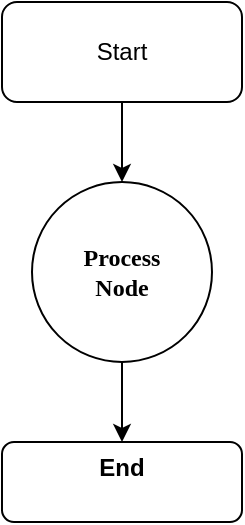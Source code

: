 <mxfile>
    <diagram id="DJbqH1oENK2WMtfkHrCr" name="Page-1">
        <mxGraphModel dx="362" dy="313" grid="1" gridSize="10" guides="1" tooltips="1" connect="1" arrows="1" fold="1" page="1" pageScale="1" pageWidth="850" pageHeight="1100" math="0" shadow="0">
            <root>
                <mxCell id="0"/>
                <mxCell id="1" parent="0"/>
                <mxCell id="11" style="edgeStyle=none;html=1;exitX=0.5;exitY=1;exitDx=0;exitDy=0;entryX=0.5;entryY=0;entryDx=0;entryDy=0;" edge="1" parent="1" source="2" target="10">
                    <mxGeometry relative="1" as="geometry"/>
                </mxCell>
                <mxCell id="2" value="Process&lt;div&gt;Node&lt;/div&gt;" style="ellipse;whiteSpace=wrap;html=1;aspect=fixed;fontFamily=Verdana;fontStyle=1" vertex="1" parent="1">
                    <mxGeometry x="125" y="270" width="90" height="90" as="geometry"/>
                </mxCell>
                <mxCell id="9" style="edgeStyle=none;html=1;exitX=0.5;exitY=1;exitDx=0;exitDy=0;entryX=0.5;entryY=0;entryDx=0;entryDy=0;" edge="1" parent="1" source="5" target="2">
                    <mxGeometry relative="1" as="geometry"/>
                </mxCell>
                <mxCell id="5" value="" style="whiteSpace=wrap;html=1;rounded=1;fontStyle=1" vertex="1" parent="1">
                    <mxGeometry x="110" y="180" width="120" height="50" as="geometry"/>
                </mxCell>
                <mxCell id="3" value="Start" style="text;strokeColor=none;align=center;fillColor=none;html=1;verticalAlign=middle;whiteSpace=wrap;rounded=0;" vertex="1" parent="1">
                    <mxGeometry x="140" y="190" width="60" height="30" as="geometry"/>
                </mxCell>
                <mxCell id="10" value="End&lt;div&gt;&lt;br&gt;&lt;/div&gt;" style="whiteSpace=wrap;html=1;rounded=1;fontStyle=1" vertex="1" parent="1">
                    <mxGeometry x="110" y="400" width="120" height="40" as="geometry"/>
                </mxCell>
            </root>
        </mxGraphModel>
    </diagram>
</mxfile>